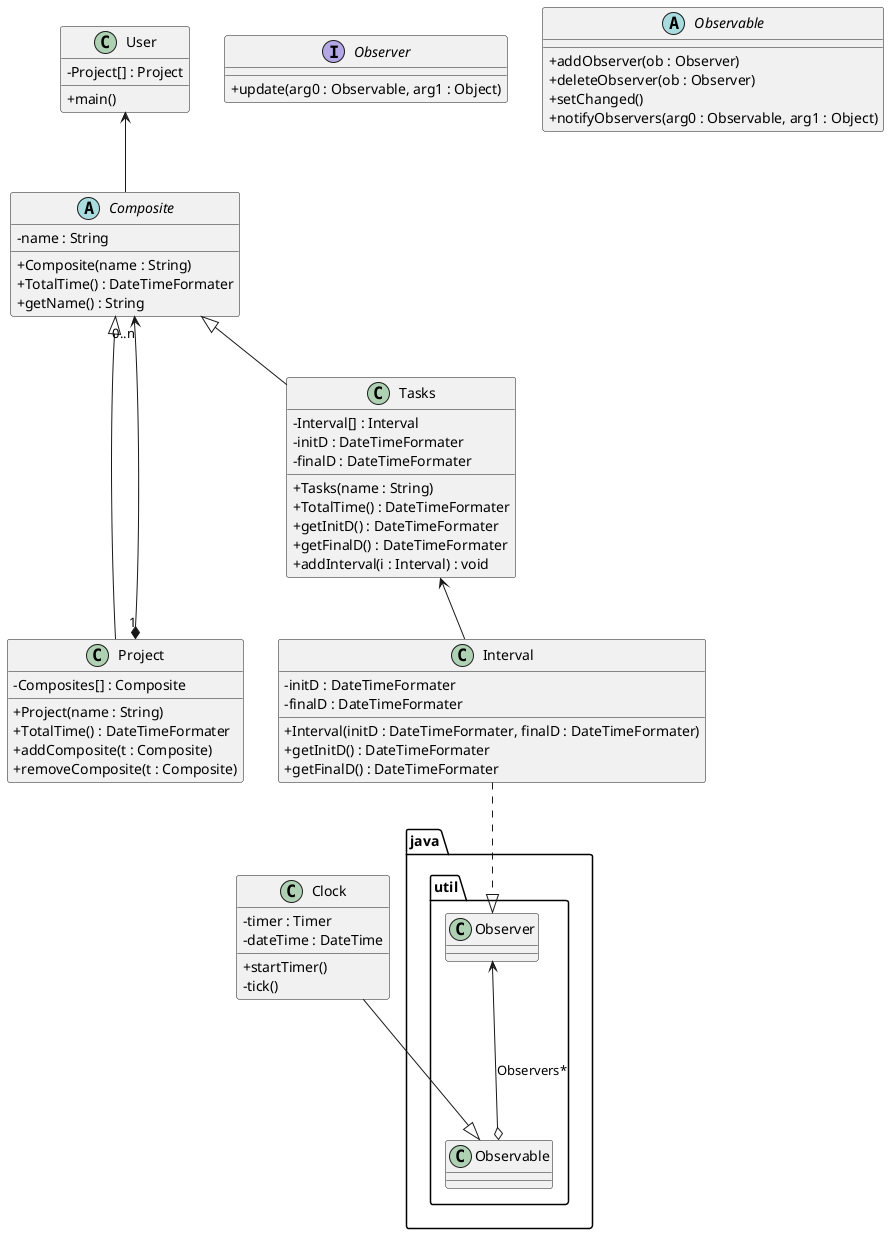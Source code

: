 @startuml
'https://plantuml.com/class-diagram

skinparam classAttributeIconSize 0




Composite -up-> User
Project-up-|>Composite
Tasks -up-|> Composite
Project"1"*--->"0..n"Composite
Tasks<--Interval

package java.util{
Observable o--up->Observer : Observers*
}
Clock---|>Observable
Interval..|>Observer
class User{
    -Project[] : Project
    +main()
}
Interface Observer{
    +update(arg0 : Observable, arg1 : Object)
}
Abstract Observable{
    +addObserver(ob : Observer)
    +deleteObserver(ob : Observer)
    +setChanged()
    +notifyObservers(arg0 : Observable, arg1 : Object)

}
class Project {
    -Composites[] : Composite

    +Project(name : String)
    +TotalTime() : DateTimeFormater
    +addComposite(t : Composite)
    +removeComposite(t : Composite)
}
class Tasks{
    -Interval[] : Interval
    -initD : DateTimeFormater
    -finalD : DateTimeFormater


    +Tasks(name : String)
    +TotalTime() : DateTimeFormater
    +getInitD() : DateTimeFormater
    +getFinalD() : DateTimeFormater
    +addInterval(i : Interval) : void
}

abstract Composite{
    -name : String


    +Composite(name : String)
    +TotalTime() : DateTimeFormater
    +getName() : String
}
class Interval{
    -initD : DateTimeFormater
    -finalD : DateTimeFormater

    +Interval(initD : DateTimeFormater, finalD : DateTimeFormater)
    +getInitD() : DateTimeFormater
    +getFinalD() : DateTimeFormater
}
class Clock{
    -timer : Timer
    -dateTime : DateTime
    +startTimer()
    -tick()
}


@enduml